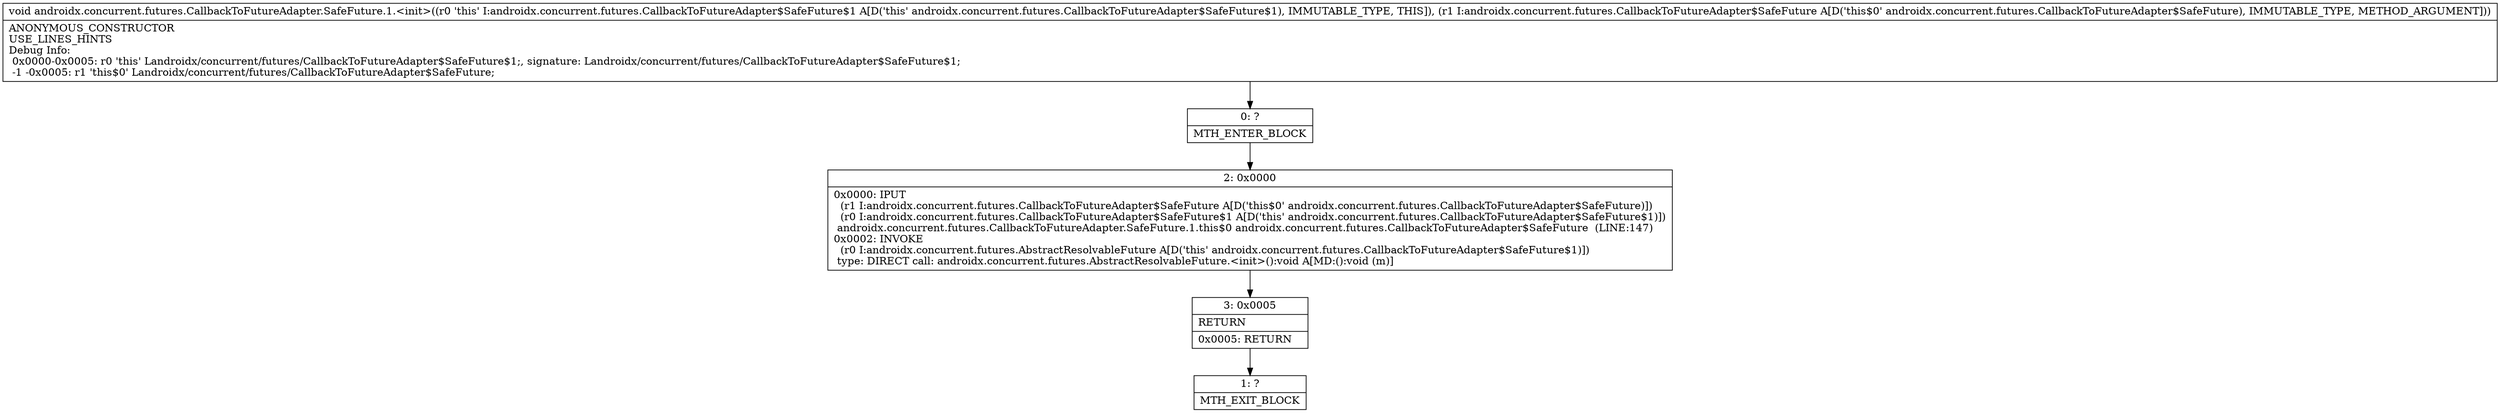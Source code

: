 digraph "CFG forandroidx.concurrent.futures.CallbackToFutureAdapter.SafeFuture.1.\<init\>(Landroidx\/concurrent\/futures\/CallbackToFutureAdapter$SafeFuture;)V" {
Node_0 [shape=record,label="{0\:\ ?|MTH_ENTER_BLOCK\l}"];
Node_2 [shape=record,label="{2\:\ 0x0000|0x0000: IPUT  \l  (r1 I:androidx.concurrent.futures.CallbackToFutureAdapter$SafeFuture A[D('this$0' androidx.concurrent.futures.CallbackToFutureAdapter$SafeFuture)])\l  (r0 I:androidx.concurrent.futures.CallbackToFutureAdapter$SafeFuture$1 A[D('this' androidx.concurrent.futures.CallbackToFutureAdapter$SafeFuture$1)])\l androidx.concurrent.futures.CallbackToFutureAdapter.SafeFuture.1.this$0 androidx.concurrent.futures.CallbackToFutureAdapter$SafeFuture  (LINE:147)\l0x0002: INVOKE  \l  (r0 I:androidx.concurrent.futures.AbstractResolvableFuture A[D('this' androidx.concurrent.futures.CallbackToFutureAdapter$SafeFuture$1)])\l type: DIRECT call: androidx.concurrent.futures.AbstractResolvableFuture.\<init\>():void A[MD:():void (m)]\l}"];
Node_3 [shape=record,label="{3\:\ 0x0005|RETURN\l|0x0005: RETURN   \l}"];
Node_1 [shape=record,label="{1\:\ ?|MTH_EXIT_BLOCK\l}"];
MethodNode[shape=record,label="{void androidx.concurrent.futures.CallbackToFutureAdapter.SafeFuture.1.\<init\>((r0 'this' I:androidx.concurrent.futures.CallbackToFutureAdapter$SafeFuture$1 A[D('this' androidx.concurrent.futures.CallbackToFutureAdapter$SafeFuture$1), IMMUTABLE_TYPE, THIS]), (r1 I:androidx.concurrent.futures.CallbackToFutureAdapter$SafeFuture A[D('this$0' androidx.concurrent.futures.CallbackToFutureAdapter$SafeFuture), IMMUTABLE_TYPE, METHOD_ARGUMENT]))  | ANONYMOUS_CONSTRUCTOR\lUSE_LINES_HINTS\lDebug Info:\l  0x0000\-0x0005: r0 'this' Landroidx\/concurrent\/futures\/CallbackToFutureAdapter$SafeFuture$1;, signature: Landroidx\/concurrent\/futures\/CallbackToFutureAdapter$SafeFuture$1;\l  \-1 \-0x0005: r1 'this$0' Landroidx\/concurrent\/futures\/CallbackToFutureAdapter$SafeFuture;\l}"];
MethodNode -> Node_0;Node_0 -> Node_2;
Node_2 -> Node_3;
Node_3 -> Node_1;
}

